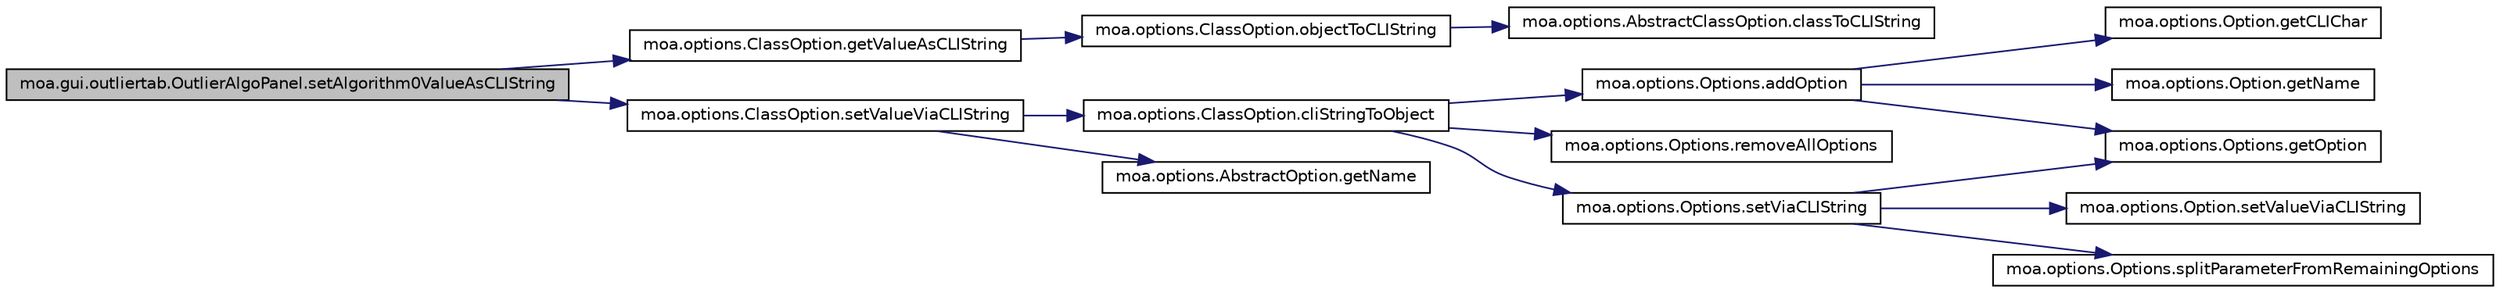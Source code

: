 digraph G
{
  edge [fontname="Helvetica",fontsize="10",labelfontname="Helvetica",labelfontsize="10"];
  node [fontname="Helvetica",fontsize="10",shape=record];
  rankdir=LR;
  Node1 [label="moa.gui.outliertab.OutlierAlgoPanel.setAlgorithm0ValueAsCLIString",height=0.2,width=0.4,color="black", fillcolor="grey75", style="filled" fontcolor="black"];
  Node1 -> Node2 [color="midnightblue",fontsize="10",style="solid",fontname="Helvetica"];
  Node2 [label="moa.options.ClassOption.getValueAsCLIString",height=0.2,width=0.4,color="black", fillcolor="white", style="filled",URL="$classmoa_1_1options_1_1ClassOption.html#abfcff77584985fa43bf7b3a1ff50568f",tooltip="Gets the value of a Command Line Interface text as a string."];
  Node2 -> Node3 [color="midnightblue",fontsize="10",style="solid",fontname="Helvetica"];
  Node3 [label="moa.options.ClassOption.objectToCLIString",height=0.2,width=0.4,color="black", fillcolor="white", style="filled",URL="$classmoa_1_1options_1_1ClassOption.html#a3b96c5ce84c6cd94a3676417d968205f"];
  Node3 -> Node4 [color="midnightblue",fontsize="10",style="solid",fontname="Helvetica"];
  Node4 [label="moa.options.AbstractClassOption.classToCLIString",height=0.2,width=0.4,color="black", fillcolor="white", style="filled",URL="$classmoa_1_1options_1_1AbstractClassOption.html#a99164a3a010dec28f40f4397aec6ecfd",tooltip="Gets the command line interface text of the class."];
  Node1 -> Node5 [color="midnightblue",fontsize="10",style="solid",fontname="Helvetica"];
  Node5 [label="moa.options.ClassOption.setValueViaCLIString",height=0.2,width=0.4,color="black", fillcolor="white", style="filled",URL="$classmoa_1_1options_1_1ClassOption.html#a4b6c97afce0094039ecdb5dc62ceff86",tooltip="Sets value of this option via the Command Line Interface text."];
  Node5 -> Node6 [color="midnightblue",fontsize="10",style="solid",fontname="Helvetica"];
  Node6 [label="moa.options.ClassOption.cliStringToObject",height=0.2,width=0.4,color="black", fillcolor="white", style="filled",URL="$classmoa_1_1options_1_1ClassOption.html#a53dc498910eecec509406522b9058796"];
  Node6 -> Node7 [color="midnightblue",fontsize="10",style="solid",fontname="Helvetica"];
  Node7 [label="moa.options.Options.addOption",height=0.2,width=0.4,color="black", fillcolor="white", style="filled",URL="$classmoa_1_1options_1_1Options.html#a1886243eaecde00151eb2787c6501d6f"];
  Node7 -> Node8 [color="midnightblue",fontsize="10",style="solid",fontname="Helvetica"];
  Node8 [label="moa.options.Option.getCLIChar",height=0.2,width=0.4,color="black", fillcolor="white", style="filled",URL="$interfacemoa_1_1options_1_1Option.html#a0f2bfa3fc25dfbd92be96d007e093c3c",tooltip="Gets the Command Line Interface text of this option."];
  Node7 -> Node9 [color="midnightblue",fontsize="10",style="solid",fontname="Helvetica"];
  Node9 [label="moa.options.Option.getName",height=0.2,width=0.4,color="black", fillcolor="white", style="filled",URL="$interfacemoa_1_1options_1_1Option.html#a28d0b5eb1a547178d6d43c3d8cc89142",tooltip="Gets the name of this option."];
  Node7 -> Node10 [color="midnightblue",fontsize="10",style="solid",fontname="Helvetica"];
  Node10 [label="moa.options.Options.getOption",height=0.2,width=0.4,color="black", fillcolor="white", style="filled",URL="$classmoa_1_1options_1_1Options.html#ad2061f549ed2eb9bb7bc5bbb3ab17019"];
  Node6 -> Node11 [color="midnightblue",fontsize="10",style="solid",fontname="Helvetica"];
  Node11 [label="moa.options.Options.removeAllOptions",height=0.2,width=0.4,color="black", fillcolor="white", style="filled",URL="$classmoa_1_1options_1_1Options.html#a98fbf40bdfd12bd726e998c818be29e6"];
  Node6 -> Node12 [color="midnightblue",fontsize="10",style="solid",fontname="Helvetica"];
  Node12 [label="moa.options.Options.setViaCLIString",height=0.2,width=0.4,color="black", fillcolor="white", style="filled",URL="$classmoa_1_1options_1_1Options.html#a6fb4bce4cd3933247ad37a471cefdd47"];
  Node12 -> Node10 [color="midnightblue",fontsize="10",style="solid",fontname="Helvetica"];
  Node12 -> Node13 [color="midnightblue",fontsize="10",style="solid",fontname="Helvetica"];
  Node13 [label="moa.options.Option.setValueViaCLIString",height=0.2,width=0.4,color="black", fillcolor="white", style="filled",URL="$interfacemoa_1_1options_1_1Option.html#ac522763e8a93b8236980749dcb0b74bc",tooltip="Sets value of this option via the Command Line Interface text."];
  Node12 -> Node14 [color="midnightblue",fontsize="10",style="solid",fontname="Helvetica"];
  Node14 [label="moa.options.Options.splitParameterFromRemainingOptions",height=0.2,width=0.4,color="black", fillcolor="white", style="filled",URL="$classmoa_1_1options_1_1Options.html#a0bbd711d8b12b78f7fe61741035afdbd",tooltip="Internal method that splits a string into two parts - the parameter for the current..."];
  Node5 -> Node15 [color="midnightblue",fontsize="10",style="solid",fontname="Helvetica"];
  Node15 [label="moa.options.AbstractOption.getName",height=0.2,width=0.4,color="black", fillcolor="white", style="filled",URL="$classmoa_1_1options_1_1AbstractOption.html#a26d25b88bb5244ed3c2ec142bd28353d",tooltip="Gets the name of this option."];
}
